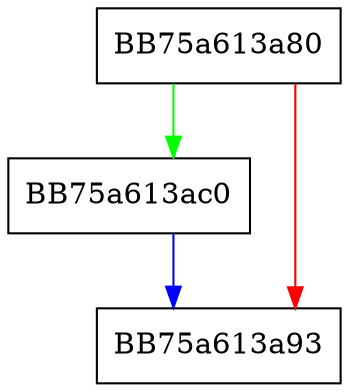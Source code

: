 digraph CloseFile {
  node [shape="box"];
  graph [splines=ortho];
  BB75a613a80 -> BB75a613ac0 [color="green"];
  BB75a613a80 -> BB75a613a93 [color="red"];
  BB75a613ac0 -> BB75a613a93 [color="blue"];
}